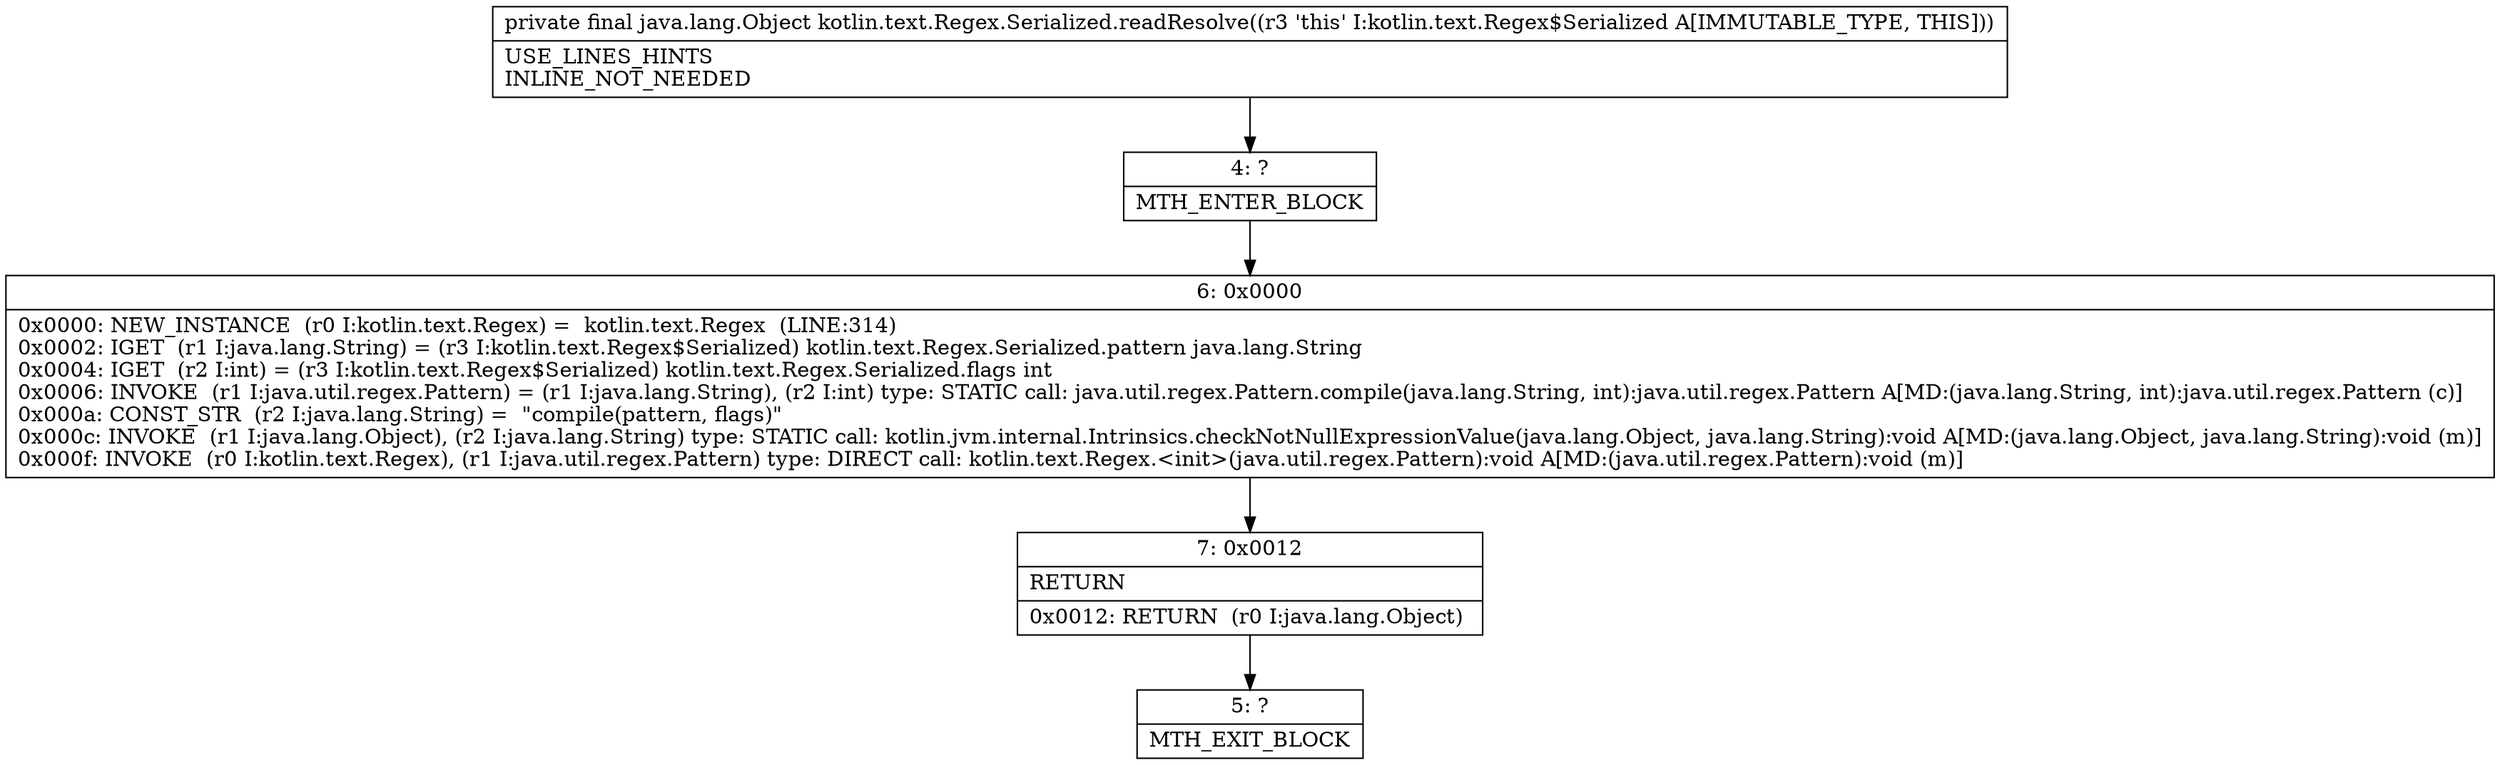 digraph "CFG forkotlin.text.Regex.Serialized.readResolve()Ljava\/lang\/Object;" {
Node_4 [shape=record,label="{4\:\ ?|MTH_ENTER_BLOCK\l}"];
Node_6 [shape=record,label="{6\:\ 0x0000|0x0000: NEW_INSTANCE  (r0 I:kotlin.text.Regex) =  kotlin.text.Regex  (LINE:314)\l0x0002: IGET  (r1 I:java.lang.String) = (r3 I:kotlin.text.Regex$Serialized) kotlin.text.Regex.Serialized.pattern java.lang.String \l0x0004: IGET  (r2 I:int) = (r3 I:kotlin.text.Regex$Serialized) kotlin.text.Regex.Serialized.flags int \l0x0006: INVOKE  (r1 I:java.util.regex.Pattern) = (r1 I:java.lang.String), (r2 I:int) type: STATIC call: java.util.regex.Pattern.compile(java.lang.String, int):java.util.regex.Pattern A[MD:(java.lang.String, int):java.util.regex.Pattern (c)]\l0x000a: CONST_STR  (r2 I:java.lang.String) =  \"compile(pattern, flags)\" \l0x000c: INVOKE  (r1 I:java.lang.Object), (r2 I:java.lang.String) type: STATIC call: kotlin.jvm.internal.Intrinsics.checkNotNullExpressionValue(java.lang.Object, java.lang.String):void A[MD:(java.lang.Object, java.lang.String):void (m)]\l0x000f: INVOKE  (r0 I:kotlin.text.Regex), (r1 I:java.util.regex.Pattern) type: DIRECT call: kotlin.text.Regex.\<init\>(java.util.regex.Pattern):void A[MD:(java.util.regex.Pattern):void (m)]\l}"];
Node_7 [shape=record,label="{7\:\ 0x0012|RETURN\l|0x0012: RETURN  (r0 I:java.lang.Object) \l}"];
Node_5 [shape=record,label="{5\:\ ?|MTH_EXIT_BLOCK\l}"];
MethodNode[shape=record,label="{private final java.lang.Object kotlin.text.Regex.Serialized.readResolve((r3 'this' I:kotlin.text.Regex$Serialized A[IMMUTABLE_TYPE, THIS]))  | USE_LINES_HINTS\lINLINE_NOT_NEEDED\l}"];
MethodNode -> Node_4;Node_4 -> Node_6;
Node_6 -> Node_7;
Node_7 -> Node_5;
}

